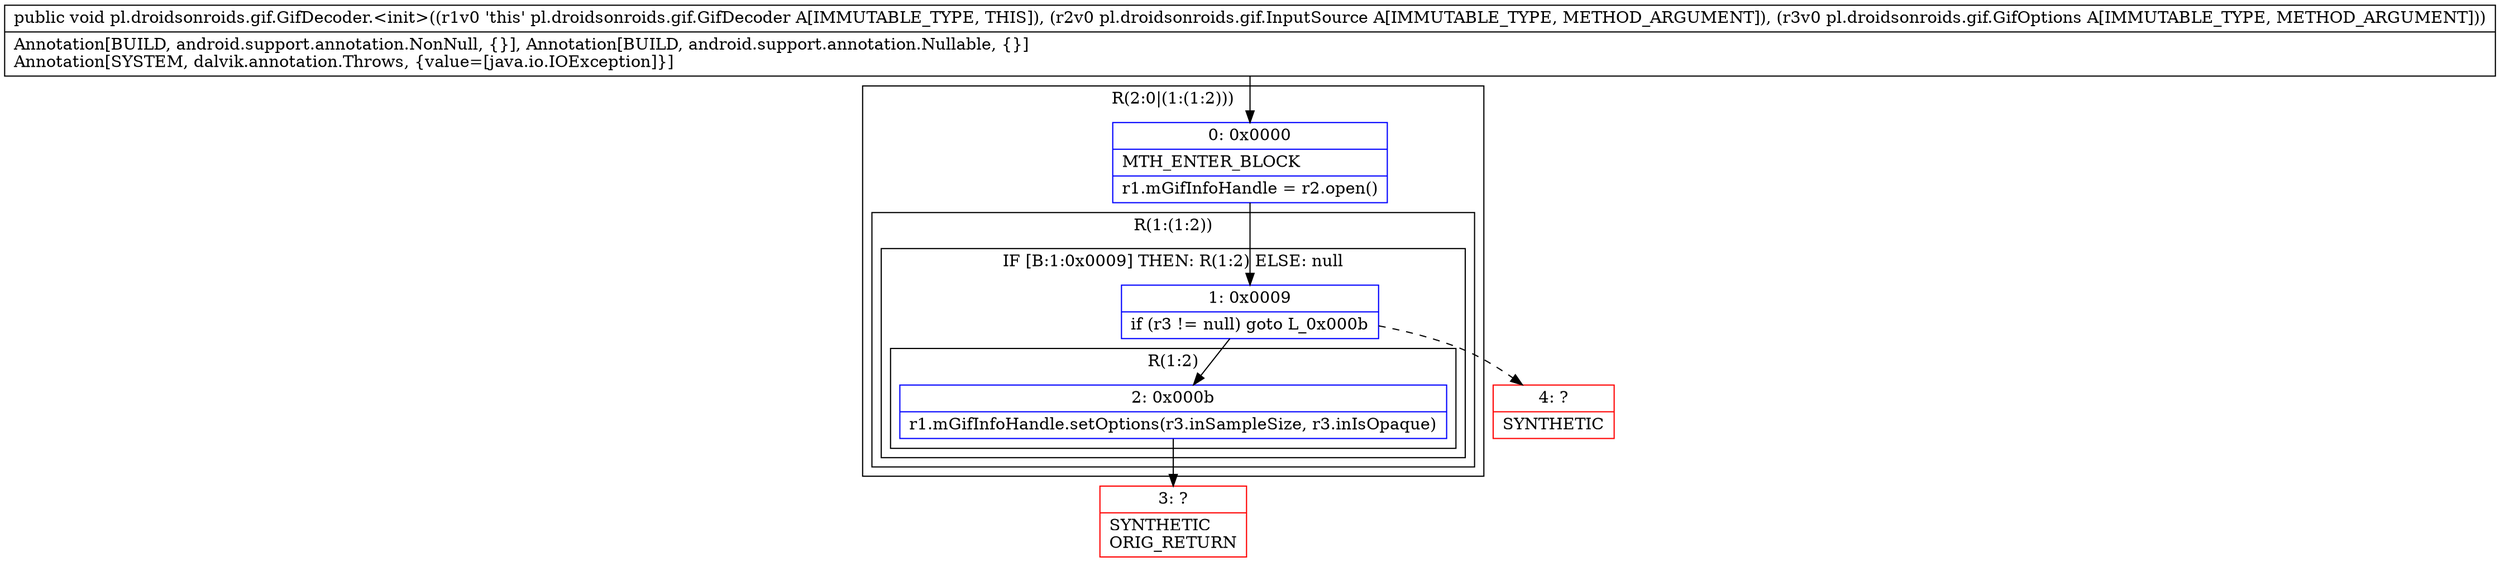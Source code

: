 digraph "CFG forpl.droidsonroids.gif.GifDecoder.\<init\>(Lpl\/droidsonroids\/gif\/InputSource;Lpl\/droidsonroids\/gif\/GifOptions;)V" {
subgraph cluster_Region_390135306 {
label = "R(2:0|(1:(1:2)))";
node [shape=record,color=blue];
Node_0 [shape=record,label="{0\:\ 0x0000|MTH_ENTER_BLOCK\l|r1.mGifInfoHandle = r2.open()\l}"];
subgraph cluster_Region_636717828 {
label = "R(1:(1:2))";
node [shape=record,color=blue];
subgraph cluster_IfRegion_211370597 {
label = "IF [B:1:0x0009] THEN: R(1:2) ELSE: null";
node [shape=record,color=blue];
Node_1 [shape=record,label="{1\:\ 0x0009|if (r3 != null) goto L_0x000b\l}"];
subgraph cluster_Region_592948170 {
label = "R(1:2)";
node [shape=record,color=blue];
Node_2 [shape=record,label="{2\:\ 0x000b|r1.mGifInfoHandle.setOptions(r3.inSampleSize, r3.inIsOpaque)\l}"];
}
}
}
}
Node_3 [shape=record,color=red,label="{3\:\ ?|SYNTHETIC\lORIG_RETURN\l}"];
Node_4 [shape=record,color=red,label="{4\:\ ?|SYNTHETIC\l}"];
MethodNode[shape=record,label="{public void pl.droidsonroids.gif.GifDecoder.\<init\>((r1v0 'this' pl.droidsonroids.gif.GifDecoder A[IMMUTABLE_TYPE, THIS]), (r2v0 pl.droidsonroids.gif.InputSource A[IMMUTABLE_TYPE, METHOD_ARGUMENT]), (r3v0 pl.droidsonroids.gif.GifOptions A[IMMUTABLE_TYPE, METHOD_ARGUMENT]))  | Annotation[BUILD, android.support.annotation.NonNull, \{\}], Annotation[BUILD, android.support.annotation.Nullable, \{\}]\lAnnotation[SYSTEM, dalvik.annotation.Throws, \{value=[java.io.IOException]\}]\l}"];
MethodNode -> Node_0;
Node_0 -> Node_1;
Node_1 -> Node_2;
Node_1 -> Node_4[style=dashed];
Node_2 -> Node_3;
}

